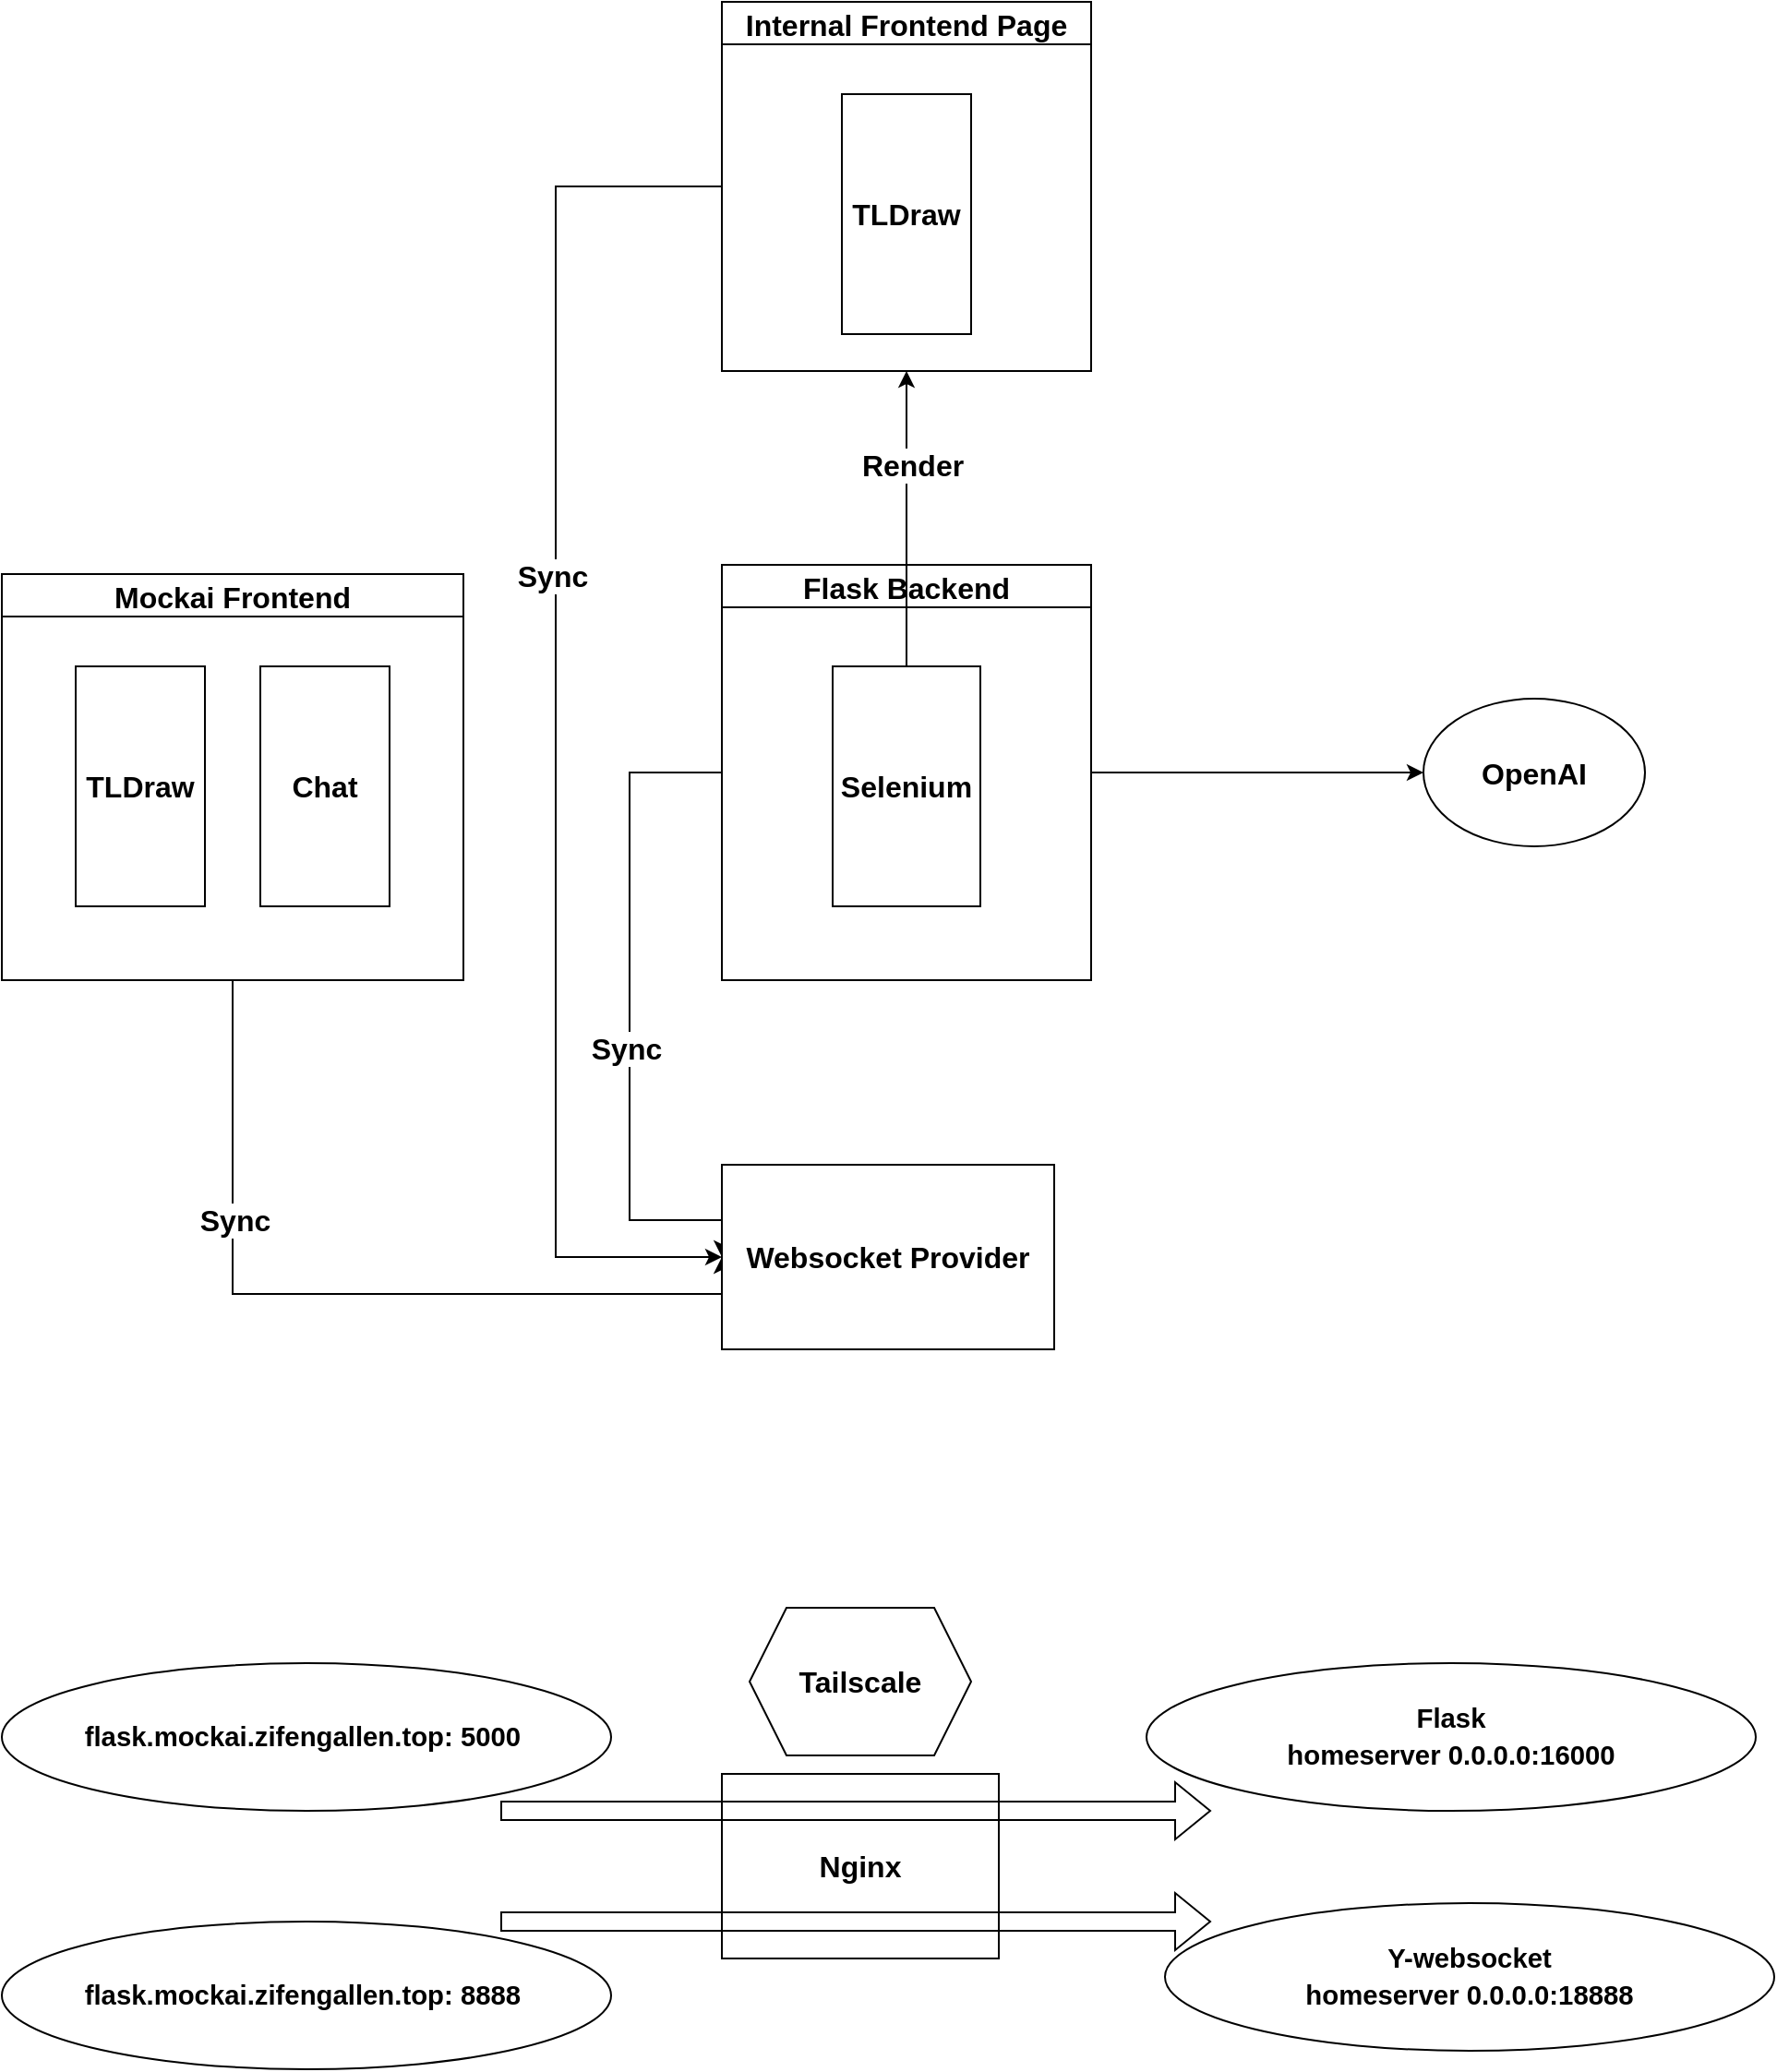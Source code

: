 <mxfile version="20.2.3" type="device"><diagram id="sqPyzPXU0jxH1toeqNer" name="第 1 页"><mxGraphModel dx="1296" dy="2021" grid="1" gridSize="10" guides="1" tooltips="1" connect="1" arrows="1" fold="1" page="1" pageScale="1" pageWidth="827" pageHeight="1169" math="0" shadow="0"><root><mxCell id="0"/><mxCell id="1" parent="0"/><mxCell id="LQ8_OzsLo-r5qXUA9hds-19" style="edgeStyle=orthogonalEdgeStyle;rounded=0;orthogonalLoop=1;jettySize=auto;html=1;entryX=0;entryY=0.5;entryDx=0;entryDy=0;fontSize=16;" edge="1" parent="1" source="LQ8_OzsLo-r5qXUA9hds-4" target="LQ8_OzsLo-r5qXUA9hds-18"><mxGeometry relative="1" as="geometry"><Array as="points"><mxPoint x="195" y="540"/><mxPoint x="460" y="540"/></Array></mxGeometry></mxCell><mxCell id="LQ8_OzsLo-r5qXUA9hds-23" value="&lt;b&gt;Sync&lt;/b&gt;" style="edgeLabel;html=1;align=center;verticalAlign=middle;resizable=0;points=[];fontSize=16;" vertex="1" connectable="0" parent="LQ8_OzsLo-r5qXUA9hds-19"><mxGeometry x="-0.434" y="1" relative="1" as="geometry"><mxPoint y="1" as="offset"/></mxGeometry></mxCell><mxCell id="LQ8_OzsLo-r5qXUA9hds-4" value="Mockai Frontend" style="swimlane;fontSize=16;" vertex="1" parent="1"><mxGeometry x="70" y="150" width="250" height="220" as="geometry"/></mxCell><mxCell id="LQ8_OzsLo-r5qXUA9hds-5" value="&lt;b style=&quot;font-size: 16px;&quot;&gt;TLDraw&lt;/b&gt;" style="whiteSpace=wrap;html=1;fontSize=16;" vertex="1" parent="LQ8_OzsLo-r5qXUA9hds-4"><mxGeometry x="40" y="50" width="70" height="130" as="geometry"/></mxCell><mxCell id="LQ8_OzsLo-r5qXUA9hds-6" value="&lt;b style=&quot;font-size: 16px;&quot;&gt;Chat&lt;/b&gt;" style="whiteSpace=wrap;html=1;fontSize=16;" vertex="1" parent="LQ8_OzsLo-r5qXUA9hds-4"><mxGeometry x="140" y="50" width="70" height="130" as="geometry"/></mxCell><mxCell id="LQ8_OzsLo-r5qXUA9hds-17" style="edgeStyle=orthogonalEdgeStyle;rounded=0;orthogonalLoop=1;jettySize=auto;html=1;fontSize=16;" edge="1" parent="1" source="LQ8_OzsLo-r5qXUA9hds-7" target="LQ8_OzsLo-r5qXUA9hds-15"><mxGeometry relative="1" as="geometry"/></mxCell><mxCell id="LQ8_OzsLo-r5qXUA9hds-21" style="edgeStyle=orthogonalEdgeStyle;rounded=0;orthogonalLoop=1;jettySize=auto;html=1;entryX=0;entryY=0.5;entryDx=0;entryDy=0;fontSize=16;" edge="1" parent="1" source="LQ8_OzsLo-r5qXUA9hds-7" target="LQ8_OzsLo-r5qXUA9hds-18"><mxGeometry relative="1" as="geometry"><Array as="points"><mxPoint x="410" y="258"/><mxPoint x="410" y="500"/><mxPoint x="460" y="500"/></Array></mxGeometry></mxCell><mxCell id="LQ8_OzsLo-r5qXUA9hds-24" value="&lt;b&gt;Sync&lt;/b&gt;" style="edgeLabel;html=1;align=center;verticalAlign=middle;resizable=0;points=[];fontSize=16;" vertex="1" connectable="0" parent="LQ8_OzsLo-r5qXUA9hds-21"><mxGeometry x="0.107" y="-2" relative="1" as="geometry"><mxPoint y="-1" as="offset"/></mxGeometry></mxCell><mxCell id="LQ8_OzsLo-r5qXUA9hds-7" value="Flask Backend" style="swimlane;fontSize=16;" vertex="1" parent="1"><mxGeometry x="460" y="145" width="200" height="225" as="geometry"/></mxCell><mxCell id="LQ8_OzsLo-r5qXUA9hds-9" value="&lt;b style=&quot;font-size: 16px;&quot;&gt;Selenium&lt;/b&gt;" style="whiteSpace=wrap;html=1;fontSize=16;" vertex="1" parent="LQ8_OzsLo-r5qXUA9hds-7"><mxGeometry x="60" y="55" width="80" height="130" as="geometry"/></mxCell><mxCell id="LQ8_OzsLo-r5qXUA9hds-22" style="edgeStyle=orthogonalEdgeStyle;rounded=0;orthogonalLoop=1;jettySize=auto;html=1;entryX=0;entryY=0.5;entryDx=0;entryDy=0;fontSize=16;" edge="1" parent="1" source="LQ8_OzsLo-r5qXUA9hds-10" target="LQ8_OzsLo-r5qXUA9hds-18"><mxGeometry relative="1" as="geometry"><Array as="points"><mxPoint x="370" y="-60"/><mxPoint x="370" y="520"/></Array></mxGeometry></mxCell><mxCell id="LQ8_OzsLo-r5qXUA9hds-25" value="&lt;b&gt;Sync&lt;/b&gt;" style="edgeLabel;html=1;align=center;verticalAlign=middle;resizable=0;points=[];fontSize=16;" vertex="1" connectable="0" parent="LQ8_OzsLo-r5qXUA9hds-22"><mxGeometry x="-0.212" y="-2" relative="1" as="geometry"><mxPoint y="1" as="offset"/></mxGeometry></mxCell><mxCell id="LQ8_OzsLo-r5qXUA9hds-10" value="Internal Frontend Page" style="swimlane;fontSize=16;" vertex="1" parent="1"><mxGeometry x="460" y="-160" width="200" height="200" as="geometry"/></mxCell><mxCell id="LQ8_OzsLo-r5qXUA9hds-11" value="&lt;b style=&quot;font-size: 16px;&quot;&gt;TLDraw&lt;/b&gt;" style="whiteSpace=wrap;html=1;fontSize=16;" vertex="1" parent="LQ8_OzsLo-r5qXUA9hds-10"><mxGeometry x="65" y="50" width="70" height="130" as="geometry"/></mxCell><mxCell id="LQ8_OzsLo-r5qXUA9hds-12" style="edgeStyle=orthogonalEdgeStyle;rounded=0;orthogonalLoop=1;jettySize=auto;html=1;entryX=0.5;entryY=1;entryDx=0;entryDy=0;fontSize=16;" edge="1" parent="1" source="LQ8_OzsLo-r5qXUA9hds-9" target="LQ8_OzsLo-r5qXUA9hds-10"><mxGeometry relative="1" as="geometry"/></mxCell><mxCell id="LQ8_OzsLo-r5qXUA9hds-13" value="&lt;b&gt;Render&lt;/b&gt;" style="edgeLabel;html=1;align=center;verticalAlign=middle;resizable=0;points=[];fontSize=16;" vertex="1" connectable="0" parent="LQ8_OzsLo-r5qXUA9hds-12"><mxGeometry x="0.195" y="-3" relative="1" as="geometry"><mxPoint y="-14" as="offset"/></mxGeometry></mxCell><mxCell id="LQ8_OzsLo-r5qXUA9hds-15" value="&lt;b&gt;OpenAI&lt;/b&gt;" style="ellipse;whiteSpace=wrap;html=1;fontSize=16;" vertex="1" parent="1"><mxGeometry x="840" y="217.5" width="120" height="80" as="geometry"/></mxCell><mxCell id="LQ8_OzsLo-r5qXUA9hds-18" value="&lt;b&gt;Websocket Provider&lt;/b&gt;" style="rounded=0;whiteSpace=wrap;html=1;fontSize=16;" vertex="1" parent="1"><mxGeometry x="460" y="470" width="180" height="100" as="geometry"/></mxCell><mxCell id="LQ8_OzsLo-r5qXUA9hds-26" value="&lt;b&gt;Nginx&lt;/b&gt;" style="rounded=0;whiteSpace=wrap;html=1;fontSize=16;" vertex="1" parent="1"><mxGeometry x="460" y="800" width="150" height="100" as="geometry"/></mxCell><mxCell id="LQ8_OzsLo-r5qXUA9hds-27" value="" style="shape=flexArrow;endArrow=classic;html=1;rounded=0;fontSize=16;" edge="1" parent="1"><mxGeometry width="50" height="50" relative="1" as="geometry"><mxPoint x="340" y="820" as="sourcePoint"/><mxPoint x="725" y="820" as="targetPoint"/></mxGeometry></mxCell><mxCell id="LQ8_OzsLo-r5qXUA9hds-28" value="" style="shape=flexArrow;endArrow=classic;html=1;rounded=0;fontSize=16;" edge="1" parent="1"><mxGeometry width="50" height="50" relative="1" as="geometry"><mxPoint x="340" y="880" as="sourcePoint"/><mxPoint x="725" y="880" as="targetPoint"/></mxGeometry></mxCell><mxCell id="LQ8_OzsLo-r5qXUA9hds-29" value="&lt;span id=&quot;docs-internal-guid-7ec86d57-7fff-f257-7d9c-42a86d2b2f68&quot;&gt;&lt;p style=&quot;line-height:1.38;margin-top:0pt;margin-bottom:0pt;&quot; dir=&quot;ltr&quot;&gt;&lt;span style=&quot;font-size: 11pt; font-family: Arial, sans-serif; background-color: transparent; font-variant-numeric: normal; font-variant-east-asian: normal; vertical-align: baseline;&quot;&gt;&lt;b&gt;flask.mockai.zifengallen.top: 5000&amp;nbsp;&lt;/b&gt;&lt;/span&gt;&lt;/p&gt;&lt;/span&gt;" style="ellipse;whiteSpace=wrap;html=1;fontSize=16;" vertex="1" parent="1"><mxGeometry x="70" y="740" width="330" height="80" as="geometry"/></mxCell><mxCell id="LQ8_OzsLo-r5qXUA9hds-30" value="&lt;span id=&quot;docs-internal-guid-7ec86d57-7fff-f257-7d9c-42a86d2b2f68&quot;&gt;&lt;p style=&quot;line-height:1.38;margin-top:0pt;margin-bottom:0pt;&quot; dir=&quot;ltr&quot;&gt;&lt;span style=&quot;font-size: 11pt; font-family: Arial, sans-serif; background-color: transparent; font-variant-numeric: normal; font-variant-east-asian: normal; vertical-align: baseline;&quot;&gt;&lt;b&gt;flask.mockai.zifengallen.top: 8888&amp;nbsp;&lt;/b&gt;&lt;/span&gt;&lt;/p&gt;&lt;/span&gt;" style="ellipse;whiteSpace=wrap;html=1;fontSize=16;" vertex="1" parent="1"><mxGeometry x="70" y="880" width="330" height="80" as="geometry"/></mxCell><mxCell id="LQ8_OzsLo-r5qXUA9hds-31" value="&lt;span id=&quot;docs-internal-guid-7ec86d57-7fff-f257-7d9c-42a86d2b2f68&quot;&gt;&lt;b style=&quot;font-family: Arial, sans-serif; font-size: 14.667px;&quot;&gt;Flask&lt;br&gt;&lt;/b&gt;&lt;p style=&quot;line-height:1.38;margin-top:0pt;margin-bottom:0pt;&quot; dir=&quot;ltr&quot;&gt;&lt;span style=&quot;font-size: 11pt; font-family: Arial, sans-serif; background-color: transparent; font-variant-numeric: normal; font-variant-east-asian: normal; vertical-align: baseline;&quot;&gt;&lt;b&gt;homeserver 0.0.0.0:16000&lt;/b&gt;&lt;/span&gt;&lt;/p&gt;&lt;/span&gt;" style="ellipse;whiteSpace=wrap;html=1;fontSize=16;" vertex="1" parent="1"><mxGeometry x="690" y="740" width="330" height="80" as="geometry"/></mxCell><mxCell id="LQ8_OzsLo-r5qXUA9hds-32" value="&lt;b&gt;Tailscale&lt;/b&gt;" style="shape=hexagon;perimeter=hexagonPerimeter2;whiteSpace=wrap;html=1;fixedSize=1;fontSize=16;" vertex="1" parent="1"><mxGeometry x="475" y="710" width="120" height="80" as="geometry"/></mxCell><mxCell id="LQ8_OzsLo-r5qXUA9hds-33" value="&lt;span id=&quot;docs-internal-guid-7ec86d57-7fff-f257-7d9c-42a86d2b2f68&quot;&gt;&lt;b style=&quot;font-family: Arial, sans-serif; font-size: 14.667px;&quot;&gt;Y-websocket&lt;br&gt;&lt;/b&gt;&lt;p style=&quot;line-height:1.38;margin-top:0pt;margin-bottom:0pt;&quot; dir=&quot;ltr&quot;&gt;&lt;span style=&quot;font-size: 11pt; font-family: Arial, sans-serif; background-color: transparent; font-variant-numeric: normal; font-variant-east-asian: normal; vertical-align: baseline;&quot;&gt;&lt;b&gt;homeserver 0.0.0.0:18888&lt;/b&gt;&lt;/span&gt;&lt;/p&gt;&lt;/span&gt;" style="ellipse;whiteSpace=wrap;html=1;fontSize=16;" vertex="1" parent="1"><mxGeometry x="700" y="870" width="330" height="80" as="geometry"/></mxCell></root></mxGraphModel></diagram></mxfile>